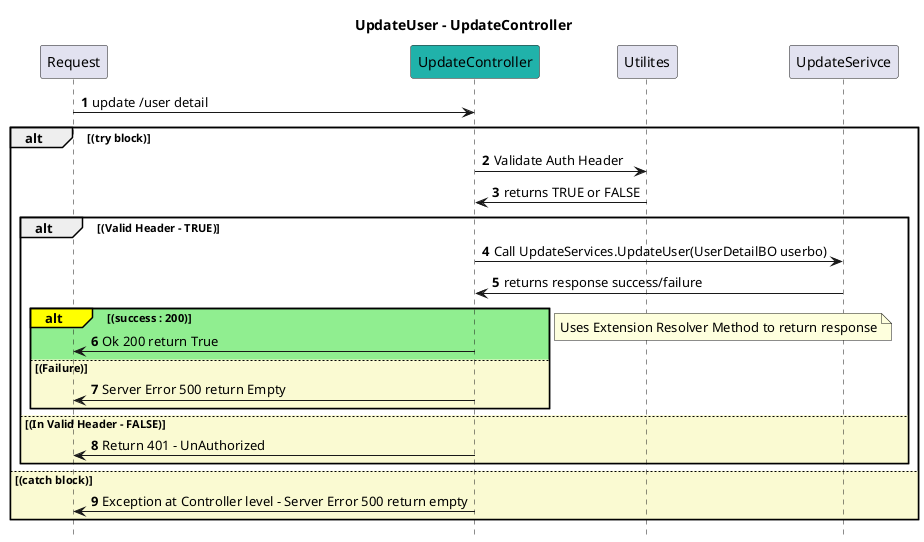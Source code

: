 @startuml

title UpdateUser - UpdateController
autonumber
hide footbox

participant Request
participant UpdateController #LightSeaGreen
participant Utilites 
participant UpdateSerivce  

Request -> UpdateController : update /user detail

alt (try block)
    UpdateController -> Utilites : Validate Auth Header
    Utilites -> UpdateController : returns TRUE or FALSE

    alt (Valid Header - TRUE)
        UpdateController -> UpdateSerivce : Call UpdateServices.UpdateUser(UserDetailBO userbo)
        UpdateSerivce -> UpdateController : returns response success/failure
       
        alt#Yellow #LightGreen (success : 200) 
            UpdateController -> Request : Ok 200 return True
        else #LightGoldenRodYellow (Failure)
            UpdateController -> Request : Server Error 500 return Empty
        end

        note left: Uses Extension Resolver Method to return response
    else #LightGoldenRodYellow (In Valid Header - FALSE)
        UpdateController -> Request : Return 401 - UnAuthorized 
    end

else #LightGoldenRodYellow (catch block)
    UpdateController -> Request : Exception at Controller level - Server Error 500 return empty
end
@enduml


